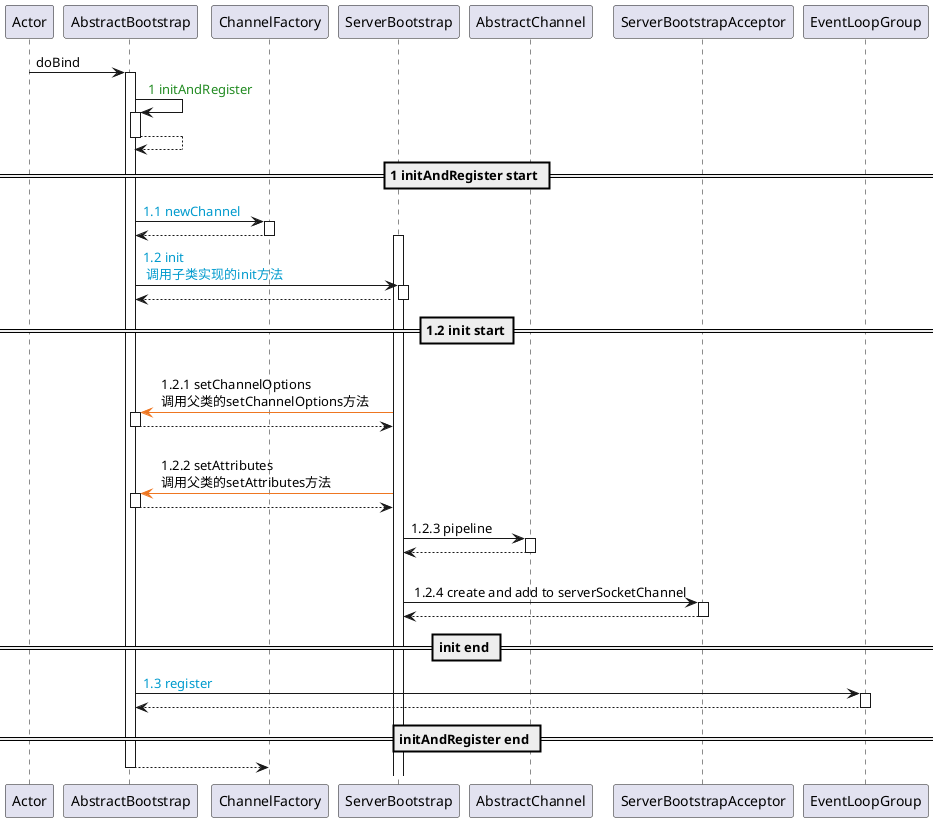 @startuml
participant Actor

Actor -> AbstractBootstrap : doBind
activate AbstractBootstrap

AbstractBootstrap -> AbstractBootstrap : <color:#228B22>1 initAndRegister</color>
activate AbstractBootstrap
AbstractBootstrap --> AbstractBootstrap
deactivate AbstractBootstrap

== 1 initAndRegister start ==
AbstractBootstrap -> ChannelFactory : <color:#009ACD>1.1 newChannel</color>
activate ChannelFactory
ChannelFactory --> AbstractBootstrap
deactivate ChannelFactory

activate ServerBootstrap

AbstractBootstrap -> ServerBootstrap : <color:#009ACD>1.2 init</color> \n <color:#009ACD>调用子类实现的init方法</color>
activate ServerBootstrap
ServerBootstrap --> AbstractBootstrap
deactivate ServerBootstrap

== 1.2 init start==
ServerBootstrap [#EE7621]-> AbstractBootstrap : \n 1.2.1 setChannelOptions \n 调用父类的setChannelOptions方法
activate AbstractBootstrap
AbstractBootstrap --> ServerBootstrap
deactivate AbstractBootstrap

ServerBootstrap [#EE7621]-> AbstractBootstrap : \n 1.2.2 setAttributes \n 调用父类的setAttributes方法
activate AbstractBootstrap
AbstractBootstrap --> ServerBootstrap
deactivate AbstractBootstrap

ServerBootstrap -> AbstractChannel : 1.2.3 pipeline
activate AbstractChannel
AbstractChannel --> ServerBootstrap
deactivate AbstractChannel

ServerBootstrap -> ServerBootstrapAcceptor : \n 1.2.4 create and add to serverSocketChannel
activate ServerBootstrapAcceptor
ServerBootstrapAcceptor --> ServerBootstrap
deactivate ServerBootstrapAcceptor

== init end ==

AbstractBootstrap -> EventLoopGroup : <color:#009ACD>1.3 register</color>
activate EventLoopGroup
EventLoopGroup --> AbstractBootstrap
deactivate EventLoopGroup

'== 1.3 register start==
'== 1.3 register end==

== initAndRegister end ==


'alt 注册完成并且成功
'    AbstractBootstrap -> AbstractBootstrap : \n 2 doBind
'    activate AbstractBootstrap
'    AbstractBootstrap --> AbstractBootstrap
'    deactivate AbstractBootstrap
'else 异步,此时注册还没有完成,但总是会完成的
'    AbstractBootstrap -> AbstractBootstrap : \n 2 doBind
'    activate AbstractBootstrap
'    AbstractBootstrap --> AbstractBootstrap
'    deactivate AbstractBootstrap
'end

return
@enduml